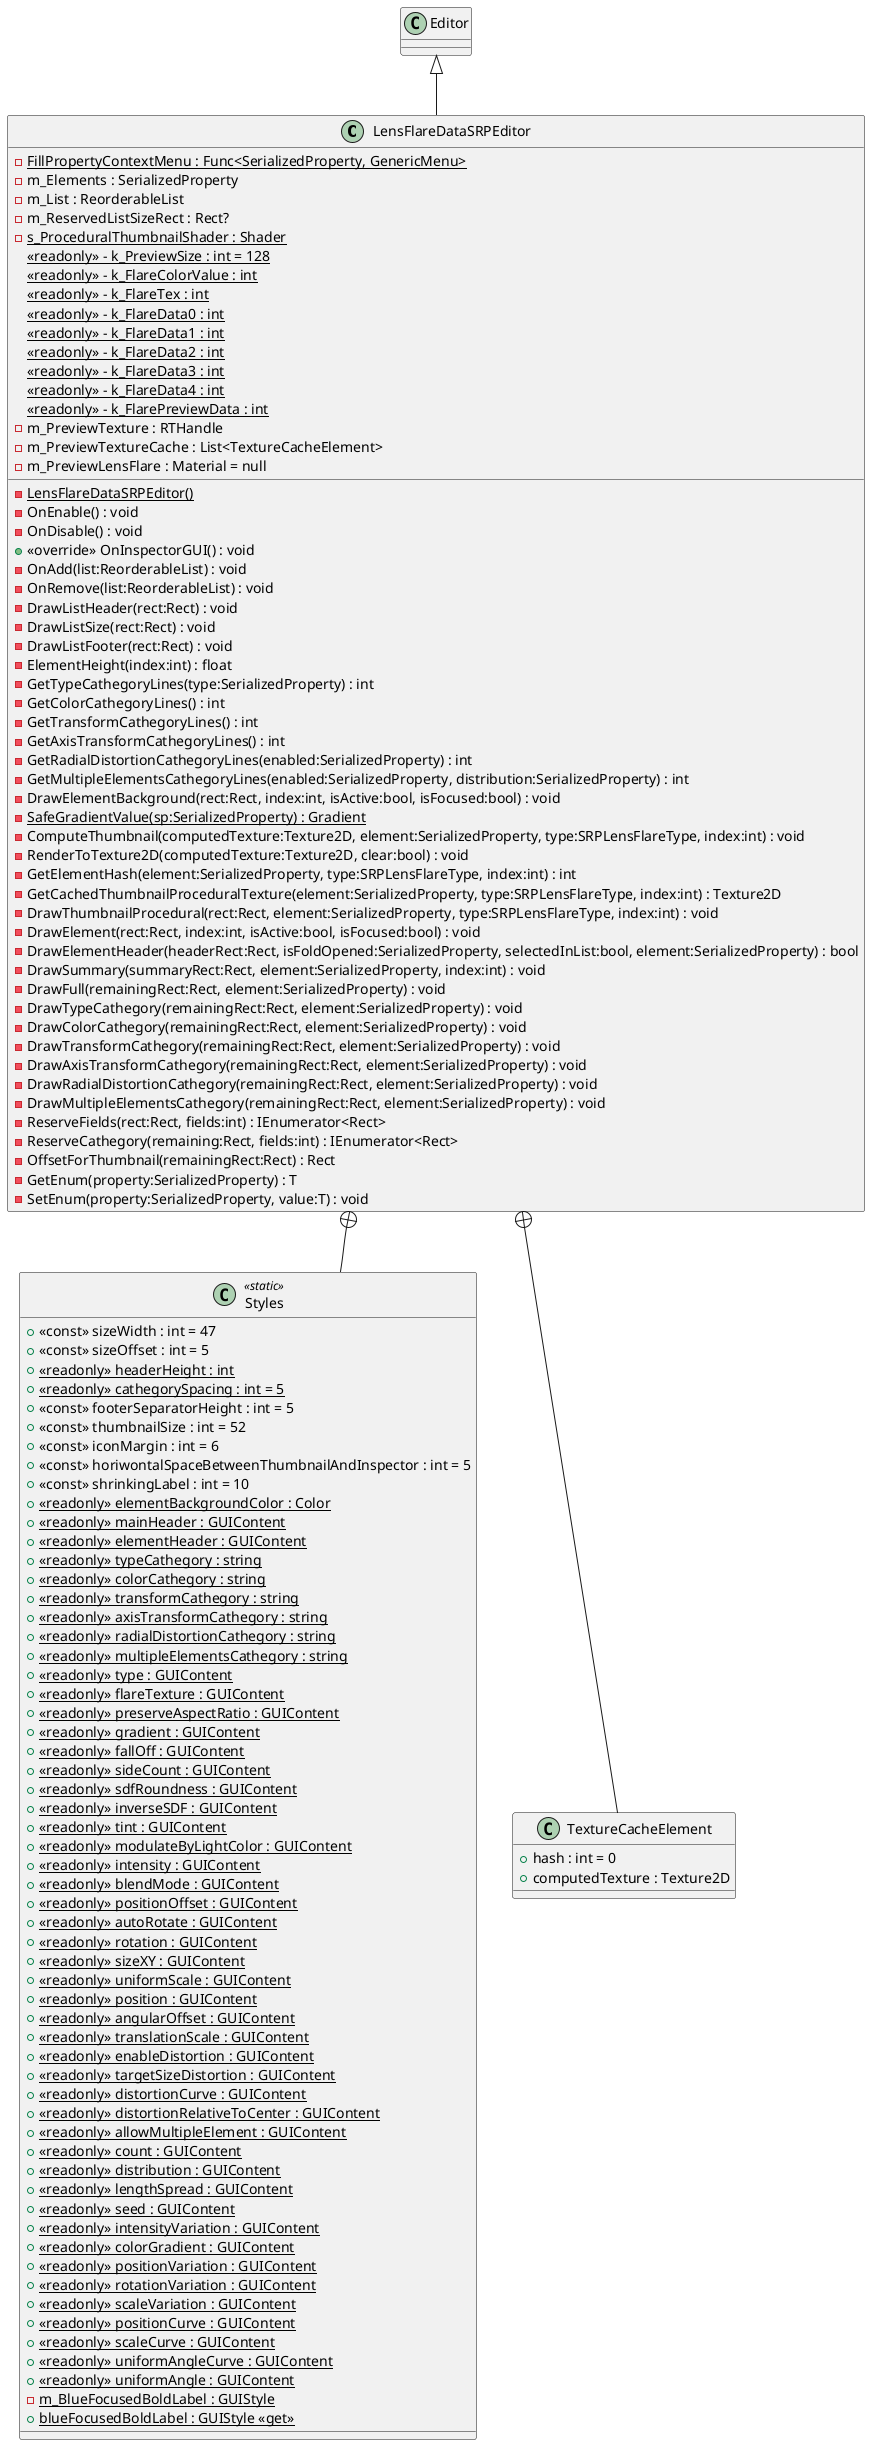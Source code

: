 @startuml
class LensFlareDataSRPEditor {
    {static} - FillPropertyContextMenu : Func<SerializedProperty, GenericMenu>
    {static} - LensFlareDataSRPEditor()
    - m_Elements : SerializedProperty
    - m_List : ReorderableList
    - m_ReservedListSizeRect : Rect?
    {static} - s_ProceduralThumbnailShader : Shader
    {static} <<readonly>> - k_PreviewSize : int = 128
    {static} <<readonly>> - k_FlareColorValue : int
    {static} <<readonly>> - k_FlareTex : int
    {static} <<readonly>> - k_FlareData0 : int
    {static} <<readonly>> - k_FlareData1 : int
    {static} <<readonly>> - k_FlareData2 : int
    {static} <<readonly>> - k_FlareData3 : int
    {static} <<readonly>> - k_FlareData4 : int
    {static} <<readonly>> - k_FlarePreviewData : int
    - m_PreviewTexture : RTHandle
    - m_PreviewTextureCache : List<TextureCacheElement>
    - m_PreviewLensFlare : Material = null
    - OnEnable() : void
    - OnDisable() : void
    + <<override>> OnInspectorGUI() : void
    - OnAdd(list:ReorderableList) : void
    - OnRemove(list:ReorderableList) : void
    - DrawListHeader(rect:Rect) : void
    - DrawListSize(rect:Rect) : void
    - DrawListFooter(rect:Rect) : void
    - ElementHeight(index:int) : float
    - GetTypeCathegoryLines(type:SerializedProperty) : int
    - GetColorCathegoryLines() : int
    - GetTransformCathegoryLines() : int
    - GetAxisTransformCathegoryLines() : int
    - GetRadialDistortionCathegoryLines(enabled:SerializedProperty) : int
    - GetMultipleElementsCathegoryLines(enabled:SerializedProperty, distribution:SerializedProperty) : int
    - DrawElementBackground(rect:Rect, index:int, isActive:bool, isFocused:bool) : void
    {static} - SafeGradientValue(sp:SerializedProperty) : Gradient
    - ComputeThumbnail(computedTexture:Texture2D, element:SerializedProperty, type:SRPLensFlareType, index:int) : void
    - RenderToTexture2D(computedTexture:Texture2D, clear:bool) : void
    - GetElementHash(element:SerializedProperty, type:SRPLensFlareType, index:int) : int
    - GetCachedThumbnailProceduralTexture(element:SerializedProperty, type:SRPLensFlareType, index:int) : Texture2D
    - DrawThumbnailProcedural(rect:Rect, element:SerializedProperty, type:SRPLensFlareType, index:int) : void
    - DrawElement(rect:Rect, index:int, isActive:bool, isFocused:bool) : void
    - DrawElementHeader(headerRect:Rect, isFoldOpened:SerializedProperty, selectedInList:bool, element:SerializedProperty) : bool
    - DrawSummary(summaryRect:Rect, element:SerializedProperty, index:int) : void
    - DrawFull(remainingRect:Rect, element:SerializedProperty) : void
    - DrawTypeCathegory(remainingRect:Rect, element:SerializedProperty) : void
    - DrawColorCathegory(remainingRect:Rect, element:SerializedProperty) : void
    - DrawTransformCathegory(remainingRect:Rect, element:SerializedProperty) : void
    - DrawAxisTransformCathegory(remainingRect:Rect, element:SerializedProperty) : void
    - DrawRadialDistortionCathegory(remainingRect:Rect, element:SerializedProperty) : void
    - DrawMultipleElementsCathegory(remainingRect:Rect, element:SerializedProperty) : void
    - ReserveFields(rect:Rect, fields:int) : IEnumerator<Rect>
    - ReserveCathegory(remaining:Rect, fields:int) : IEnumerator<Rect>
    - OffsetForThumbnail(remainingRect:Rect) : Rect
    - GetEnum(property:SerializedProperty) : T
    - SetEnum(property:SerializedProperty, value:T) : void
}
class Styles <<static>> {
    + <<const>> sizeWidth : int = 47
    + <<const>> sizeOffset : int = 5
    + {static} <<readonly>> headerHeight : int
    + {static} <<readonly>> cathegorySpacing : int = 5
    + <<const>> footerSeparatorHeight : int = 5
    + <<const>> thumbnailSize : int = 52
    + <<const>> iconMargin : int = 6
    + <<const>> horiwontalSpaceBetweenThumbnailAndInspector : int = 5
    + <<const>> shrinkingLabel : int = 10
    + {static} <<readonly>> elementBackgroundColor : Color
    + {static} <<readonly>> mainHeader : GUIContent
    + {static} <<readonly>> elementHeader : GUIContent
    {static} + <<readonly>> typeCathegory : string
    {static} + <<readonly>> colorCathegory : string
    {static} + <<readonly>> transformCathegory : string
    {static} + <<readonly>> axisTransformCathegory : string
    {static} + <<readonly>> radialDistortionCathegory : string
    {static} + <<readonly>> multipleElementsCathegory : string
    {static} + <<readonly>> type : GUIContent
    {static} + <<readonly>> flareTexture : GUIContent
    {static} + <<readonly>> preserveAspectRatio : GUIContent
    {static} + <<readonly>> gradient : GUIContent
    {static} + <<readonly>> fallOff : GUIContent
    {static} + <<readonly>> sideCount : GUIContent
    {static} + <<readonly>> sdfRoundness : GUIContent
    {static} + <<readonly>> inverseSDF : GUIContent
    {static} + <<readonly>> tint : GUIContent
    {static} + <<readonly>> modulateByLightColor : GUIContent
    {static} + <<readonly>> intensity : GUIContent
    {static} + <<readonly>> blendMode : GUIContent
    {static} + <<readonly>> positionOffset : GUIContent
    {static} + <<readonly>> autoRotate : GUIContent
    {static} + <<readonly>> rotation : GUIContent
    {static} + <<readonly>> sizeXY : GUIContent
    {static} + <<readonly>> uniformScale : GUIContent
    {static} + <<readonly>> position : GUIContent
    {static} + <<readonly>> angularOffset : GUIContent
    {static} + <<readonly>> translationScale : GUIContent
    {static} + <<readonly>> enableDistortion : GUIContent
    {static} + <<readonly>> targetSizeDistortion : GUIContent
    {static} + <<readonly>> distortionCurve : GUIContent
    {static} + <<readonly>> distortionRelativeToCenter : GUIContent
    {static} + <<readonly>> allowMultipleElement : GUIContent
    {static} + <<readonly>> count : GUIContent
    {static} + <<readonly>> distribution : GUIContent
    {static} + <<readonly>> lengthSpread : GUIContent
    {static} + <<readonly>> seed : GUIContent
    {static} + <<readonly>> intensityVariation : GUIContent
    {static} + <<readonly>> colorGradient : GUIContent
    {static} + <<readonly>> positionVariation : GUIContent
    {static} + <<readonly>> rotationVariation : GUIContent
    {static} + <<readonly>> scaleVariation : GUIContent
    {static} + <<readonly>> positionCurve : GUIContent
    {static} + <<readonly>> scaleCurve : GUIContent
    {static} + <<readonly>> uniformAngleCurve : GUIContent
    {static} + <<readonly>> uniformAngle : GUIContent
    {static} - m_BlueFocusedBoldLabel : GUIStyle
    + {static} blueFocusedBoldLabel : GUIStyle <<get>>
}
class TextureCacheElement {
    + hash : int = 0
    + computedTexture : Texture2D
}
Editor <|-- LensFlareDataSRPEditor
LensFlareDataSRPEditor +-- Styles
LensFlareDataSRPEditor +-- TextureCacheElement
@enduml
